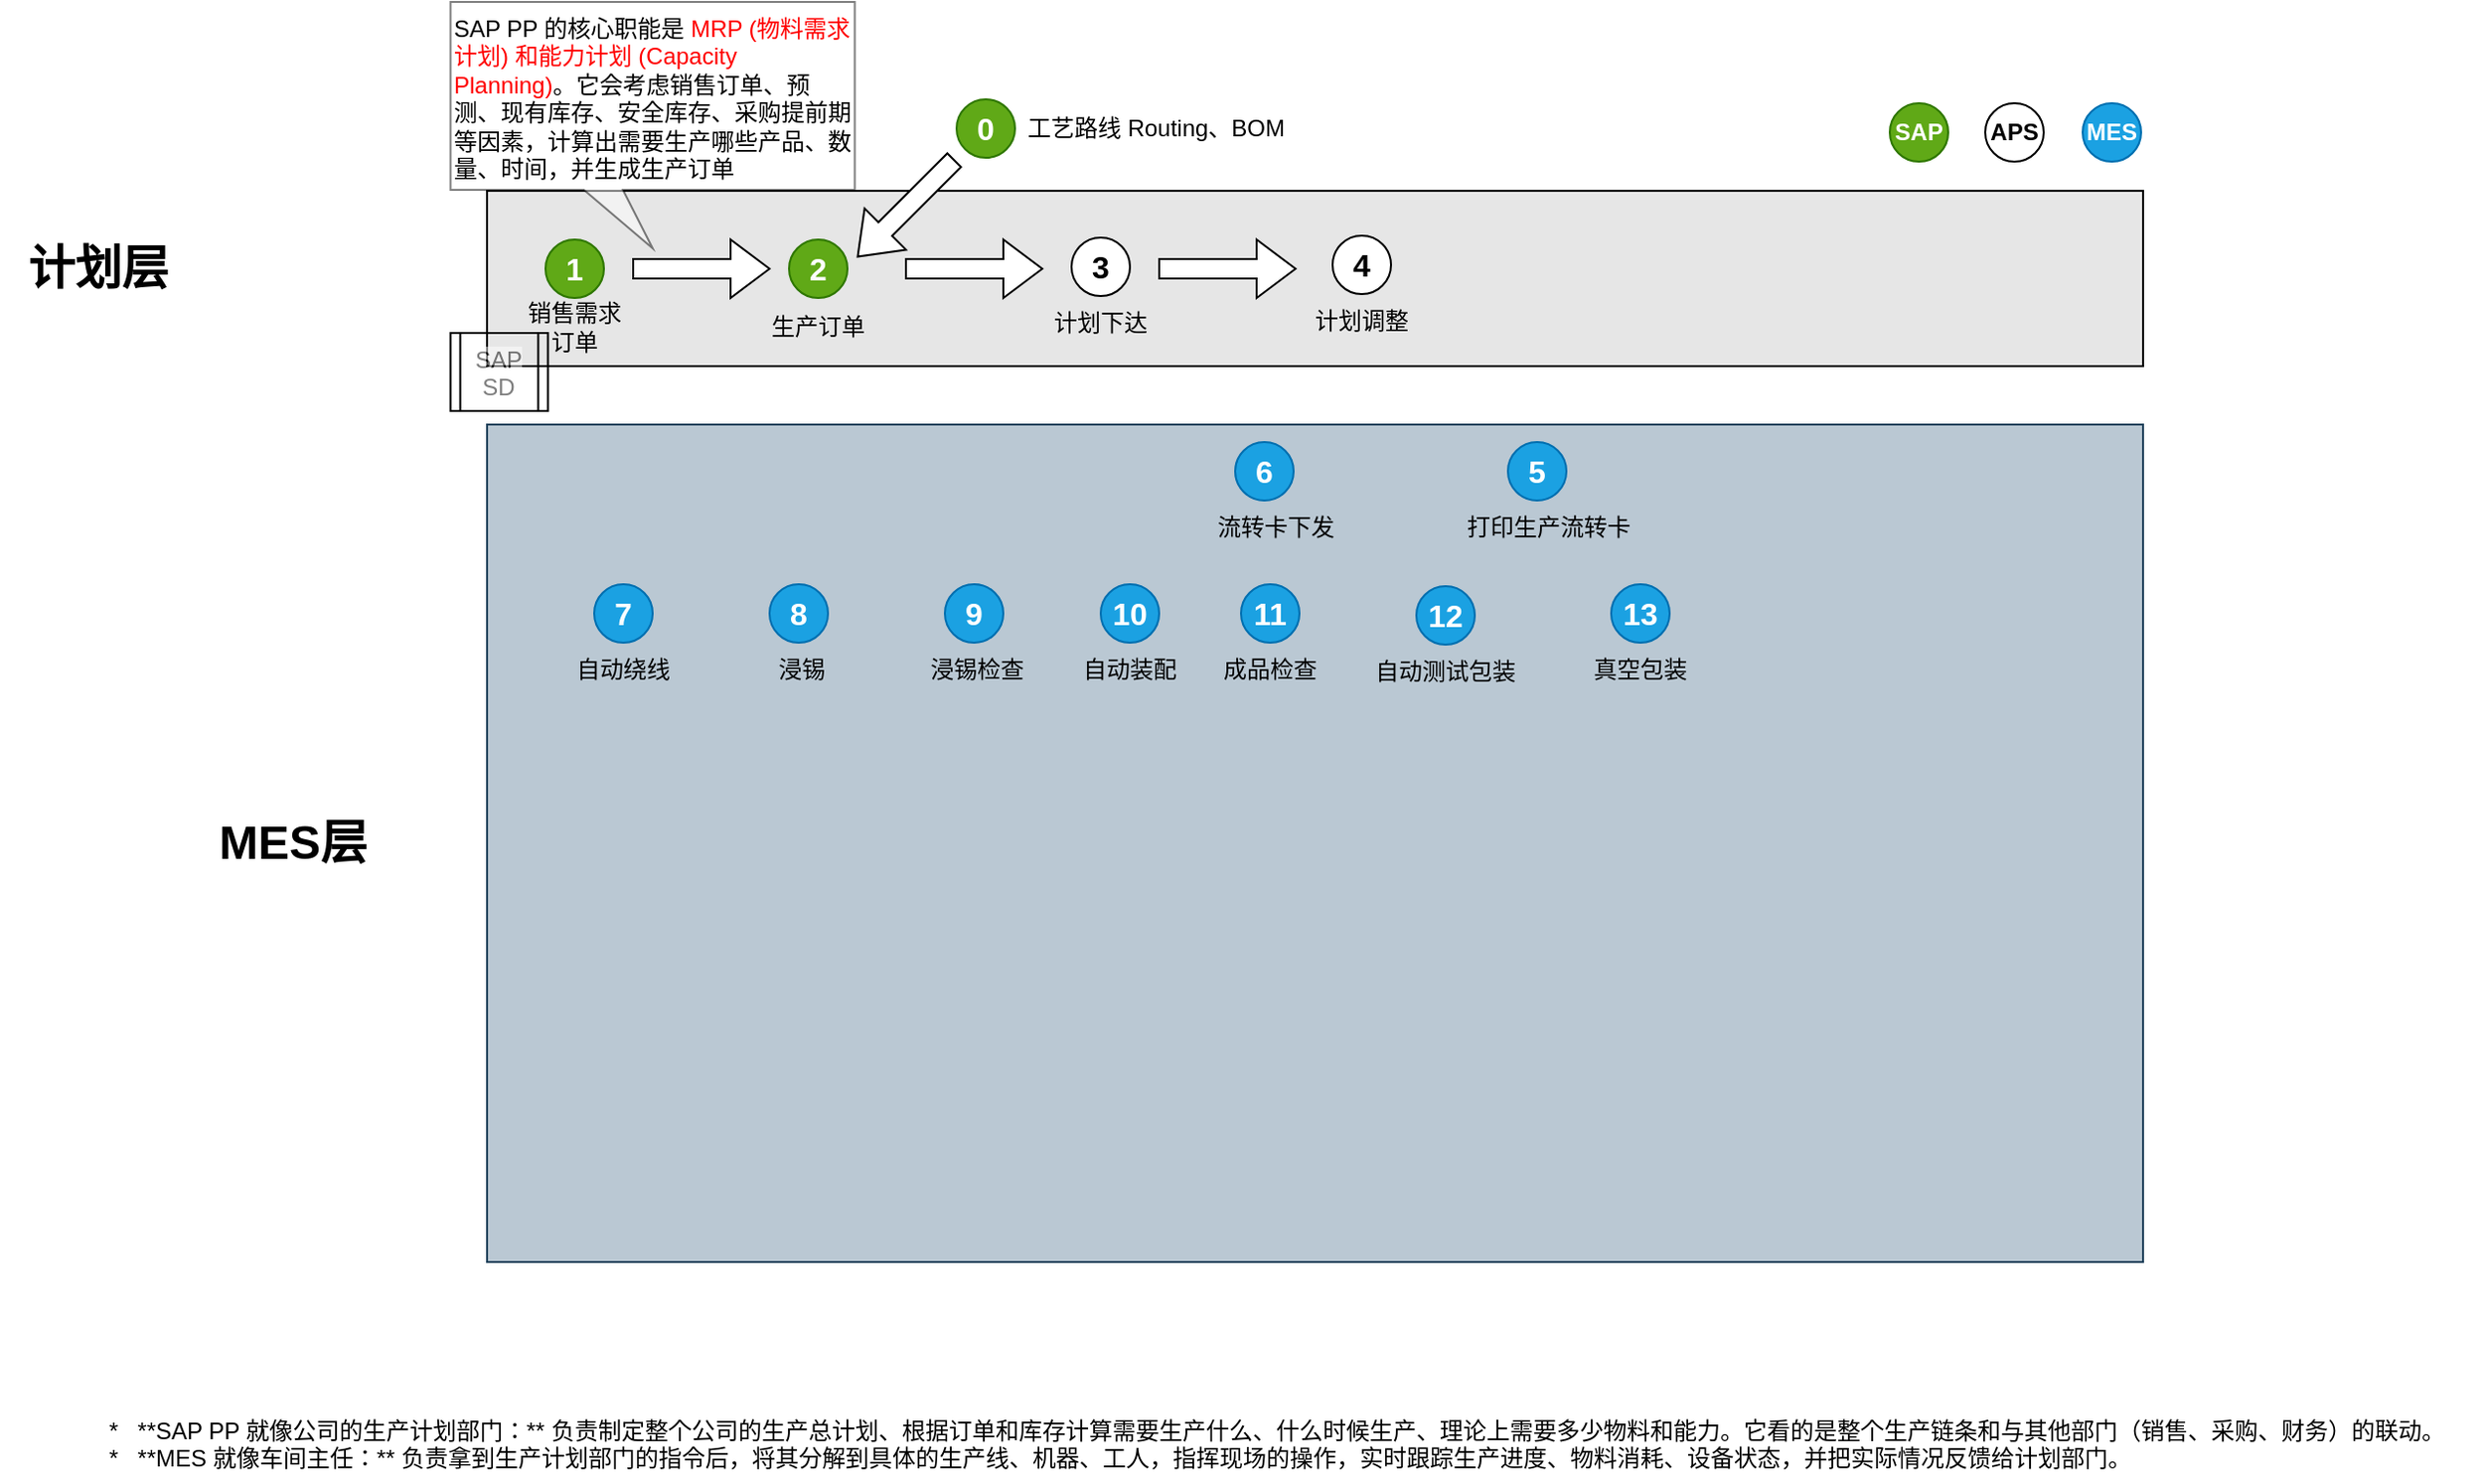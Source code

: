 <mxfile version="26.2.14">
  <diagram name="SAP-MES" id="LYEeIje9SqZyWHTVqlJM">
    <mxGraphModel dx="890" dy="467" grid="1" gridSize="10" guides="1" tooltips="1" connect="1" arrows="1" fold="1" page="1" pageScale="1" pageWidth="850" pageHeight="1100" math="0" shadow="0">
      <root>
        <mxCell id="0" />
        <mxCell id="1" parent="0" />
        <mxCell id="aC4bHIneP-dO9CCa_mvw-2" value="" style="rounded=0;whiteSpace=wrap;html=1;fillColor=#E6E6E6;" vertex="1" parent="1">
          <mxGeometry x="270" y="347" width="850" height="90" as="geometry" />
        </mxCell>
        <mxCell id="aC4bHIneP-dO9CCa_mvw-3" value="计划层" style="text;strokeColor=none;fillColor=none;html=1;fontSize=24;fontStyle=1;verticalAlign=middle;align=center;" vertex="1" parent="1">
          <mxGeometry x="20" y="367" width="100" height="40" as="geometry" />
        </mxCell>
        <mxCell id="aC4bHIneP-dO9CCa_mvw-4" value="" style="html=1;shadow=0;dashed=0;align=center;verticalAlign=middle;shape=mxgraph.arrows2.arrow;dy=0.67;dx=20;notch=0;" vertex="1" parent="1">
          <mxGeometry x="345" y="372" width="70" height="30" as="geometry" />
        </mxCell>
        <mxCell id="aC4bHIneP-dO9CCa_mvw-5" value="" style="group" vertex="1" connectable="0" parent="1">
          <mxGeometry x="285" y="372" width="60" height="70" as="geometry" />
        </mxCell>
        <mxCell id="aC4bHIneP-dO9CCa_mvw-6" value="1" style="ellipse;whiteSpace=wrap;html=1;aspect=fixed;rotation=0;strokeColor=#2D7600;gradientDirection=east;fillColor=#60a917;rounded=0;pointerEvents=0;fontFamily=Helvetica;fontSize=16;spacingTop=4;spacingBottom=4;spacingLeft=4;spacingRight=4;points=[];fontStyle=1;snapToPoint=0;fontColor=#ffffff;" vertex="1" parent="aC4bHIneP-dO9CCa_mvw-5">
          <mxGeometry x="15" width="30" height="30" as="geometry" />
        </mxCell>
        <mxCell id="aC4bHIneP-dO9CCa_mvw-7" value="销售需求订单" style="text;html=1;align=center;verticalAlign=middle;whiteSpace=wrap;rounded=0;" vertex="1" parent="aC4bHIneP-dO9CCa_mvw-5">
          <mxGeometry y="30" width="60" height="30" as="geometry" />
        </mxCell>
        <mxCell id="aC4bHIneP-dO9CCa_mvw-8" value="" style="group" vertex="1" connectable="0" parent="1">
          <mxGeometry x="410" y="372" width="60" height="60" as="geometry" />
        </mxCell>
        <mxCell id="aC4bHIneP-dO9CCa_mvw-9" value="2" style="ellipse;whiteSpace=wrap;html=1;aspect=fixed;rotation=0;strokeColor=#2D7600;gradientDirection=east;fillColor=#60a917;rounded=0;pointerEvents=0;fontFamily=Helvetica;fontSize=16;spacingTop=4;spacingBottom=4;spacingLeft=4;spacingRight=4;points=[];fontStyle=1;snapToPoint=0;fontColor=#ffffff;" vertex="1" parent="aC4bHIneP-dO9CCa_mvw-8">
          <mxGeometry x="15" width="30" height="30" as="geometry" />
        </mxCell>
        <mxCell id="aC4bHIneP-dO9CCa_mvw-10" value="生产订单" style="text;html=1;align=center;verticalAlign=middle;whiteSpace=wrap;rounded=0;" vertex="1" parent="aC4bHIneP-dO9CCa_mvw-8">
          <mxGeometry y="30" width="60" height="30" as="geometry" />
        </mxCell>
        <mxCell id="aC4bHIneP-dO9CCa_mvw-11" value="" style="group" vertex="1" connectable="0" parent="1">
          <mxGeometry x="496" y="300" width="190" height="60" as="geometry" />
        </mxCell>
        <mxCell id="aC4bHIneP-dO9CCa_mvw-12" value="0" style="ellipse;whiteSpace=wrap;html=1;aspect=fixed;rotation=0;strokeColor=#2D7600;gradientDirection=east;fillColor=#60a917;rounded=0;pointerEvents=0;fontFamily=Helvetica;fontSize=16;spacingTop=4;spacingBottom=4;spacingLeft=4;spacingRight=4;points=[];fontStyle=1;snapToPoint=0;fontColor=#ffffff;" vertex="1" parent="aC4bHIneP-dO9CCa_mvw-11">
          <mxGeometry x="15" width="30" height="30" as="geometry" />
        </mxCell>
        <mxCell id="aC4bHIneP-dO9CCa_mvw-13" value="工艺路线&amp;nbsp;Routing、BOM" style="text;html=1;align=center;verticalAlign=middle;whiteSpace=wrap;rounded=0;" vertex="1" parent="aC4bHIneP-dO9CCa_mvw-11">
          <mxGeometry x="45" width="145" height="30" as="geometry" />
        </mxCell>
        <mxCell id="aC4bHIneP-dO9CCa_mvw-14" value="" style="html=1;shadow=0;dashed=0;align=center;verticalAlign=middle;shape=mxgraph.arrows2.arrow;dy=0.67;dx=20;notch=0;rotation=-225;" vertex="1" parent="1">
          <mxGeometry x="450" y="341" width="70" height="30" as="geometry" />
        </mxCell>
        <mxCell id="aC4bHIneP-dO9CCa_mvw-15" value="" style="html=1;shadow=0;dashed=0;align=center;verticalAlign=middle;shape=mxgraph.arrows2.arrow;dy=0.67;dx=20;notch=0;" vertex="1" parent="1">
          <mxGeometry x="485" y="372" width="70" height="30" as="geometry" />
        </mxCell>
        <mxCell id="aC4bHIneP-dO9CCa_mvw-16" value="SAP" style="ellipse;whiteSpace=wrap;html=1;aspect=fixed;rotation=0;strokeColor=#2D7600;gradientDirection=east;fillColor=#60a917;rounded=0;pointerEvents=0;fontFamily=Helvetica;fontSize=12;spacingTop=4;spacingBottom=4;spacingLeft=4;spacingRight=4;points=[];fontStyle=1;snapToPoint=0;fontColor=#ffffff;" vertex="1" parent="1">
          <mxGeometry x="990" y="302" width="30" height="30" as="geometry" />
        </mxCell>
        <mxCell id="aC4bHIneP-dO9CCa_mvw-17" value="" style="html=1;shadow=0;dashed=0;align=center;verticalAlign=middle;shape=mxgraph.arrows2.arrow;dy=0.67;dx=20;notch=0;" vertex="1" parent="1">
          <mxGeometry x="615" y="372" width="70" height="30" as="geometry" />
        </mxCell>
        <mxCell id="aC4bHIneP-dO9CCa_mvw-18" value="" style="group" vertex="1" connectable="0" parent="1">
          <mxGeometry x="555" y="370" width="62" height="60" as="geometry" />
        </mxCell>
        <mxCell id="aC4bHIneP-dO9CCa_mvw-19" value="" style="group" vertex="1" connectable="0" parent="aC4bHIneP-dO9CCa_mvw-18">
          <mxGeometry width="62" height="60" as="geometry" />
        </mxCell>
        <mxCell id="aC4bHIneP-dO9CCa_mvw-20" value="计划下达" style="text;html=1;align=center;verticalAlign=middle;whiteSpace=wrap;rounded=0;" vertex="1" parent="aC4bHIneP-dO9CCa_mvw-19">
          <mxGeometry y="30" width="60" height="30" as="geometry" />
        </mxCell>
        <mxCell id="aC4bHIneP-dO9CCa_mvw-21" value="3" style="ellipse;whiteSpace=wrap;html=1;aspect=fixed;rotation=0;gradientDirection=east;rounded=0;pointerEvents=0;fontFamily=Helvetica;fontSize=16;spacingTop=4;spacingBottom=4;spacingLeft=4;spacingRight=4;points=[];fontStyle=1;snapToPoint=0;" vertex="1" parent="aC4bHIneP-dO9CCa_mvw-18">
          <mxGeometry x="15" y="1" width="30" height="30" as="geometry" />
        </mxCell>
        <mxCell id="aC4bHIneP-dO9CCa_mvw-22" value="" style="group" vertex="1" connectable="0" parent="1">
          <mxGeometry x="689" y="369" width="62" height="60" as="geometry" />
        </mxCell>
        <mxCell id="aC4bHIneP-dO9CCa_mvw-23" value="" style="group" vertex="1" connectable="0" parent="aC4bHIneP-dO9CCa_mvw-22">
          <mxGeometry width="62" height="60" as="geometry" />
        </mxCell>
        <mxCell id="aC4bHIneP-dO9CCa_mvw-24" value="计划调整" style="text;html=1;align=center;verticalAlign=middle;whiteSpace=wrap;rounded=0;" vertex="1" parent="aC4bHIneP-dO9CCa_mvw-23">
          <mxGeometry y="30" width="60" height="30" as="geometry" />
        </mxCell>
        <mxCell id="aC4bHIneP-dO9CCa_mvw-25" value="4" style="ellipse;whiteSpace=wrap;html=1;aspect=fixed;rotation=0;gradientDirection=east;rounded=0;pointerEvents=0;fontFamily=Helvetica;fontSize=16;spacingTop=4;spacingBottom=4;spacingLeft=4;spacingRight=4;points=[];fontStyle=1;snapToPoint=0;" vertex="1" parent="aC4bHIneP-dO9CCa_mvw-22">
          <mxGeometry x="15" y="1" width="30" height="30" as="geometry" />
        </mxCell>
        <mxCell id="aC4bHIneP-dO9CCa_mvw-26" value="APS" style="ellipse;whiteSpace=wrap;html=1;aspect=fixed;rotation=0;gradientDirection=east;rounded=0;pointerEvents=0;fontFamily=Helvetica;fontSize=12;spacingTop=4;spacingBottom=4;spacingLeft=4;spacingRight=4;points=[];fontStyle=1;snapToPoint=0;" vertex="1" parent="1">
          <mxGeometry x="1039" y="302" width="30" height="30" as="geometry" />
        </mxCell>
        <mxCell id="aC4bHIneP-dO9CCa_mvw-27" value="" style="rounded=0;whiteSpace=wrap;html=1;fillColor=#bac8d3;strokeColor=#23445d;" vertex="1" parent="1">
          <mxGeometry x="270" y="467" width="850" height="430" as="geometry" />
        </mxCell>
        <mxCell id="aC4bHIneP-dO9CCa_mvw-28" value="MES层" style="text;strokeColor=none;fillColor=none;html=1;fontSize=24;fontStyle=1;verticalAlign=middle;align=center;" vertex="1" parent="1">
          <mxGeometry x="120" y="662" width="100" height="40" as="geometry" />
        </mxCell>
        <mxCell id="aC4bHIneP-dO9CCa_mvw-29" value="" style="group" vertex="1" connectable="0" parent="1">
          <mxGeometry x="779" y="475" width="90" height="60" as="geometry" />
        </mxCell>
        <mxCell id="aC4bHIneP-dO9CCa_mvw-30" value="" style="group" vertex="1" connectable="0" parent="aC4bHIneP-dO9CCa_mvw-29">
          <mxGeometry width="90" height="60" as="geometry" />
        </mxCell>
        <mxCell id="aC4bHIneP-dO9CCa_mvw-31" value="打印生产流转卡" style="text;html=1;align=center;verticalAlign=middle;whiteSpace=wrap;rounded=0;" vertex="1" parent="aC4bHIneP-dO9CCa_mvw-30">
          <mxGeometry x="-9" y="30" width="90" height="30" as="geometry" />
        </mxCell>
        <mxCell id="aC4bHIneP-dO9CCa_mvw-32" value="5" style="ellipse;whiteSpace=wrap;html=1;aspect=fixed;rotation=0;gradientDirection=east;rounded=0;pointerEvents=0;fontFamily=Helvetica;fontSize=16;spacingTop=4;spacingBottom=4;spacingLeft=4;spacingRight=4;points=[];fontStyle=1;snapToPoint=0;fillColor=#1ba1e2;fontColor=#ffffff;strokeColor=#006EAF;" vertex="1" parent="aC4bHIneP-dO9CCa_mvw-29">
          <mxGeometry x="15" y="1" width="30" height="30" as="geometry" />
        </mxCell>
        <mxCell id="aC4bHIneP-dO9CCa_mvw-33" value="MES" style="ellipse;whiteSpace=wrap;html=1;aspect=fixed;rotation=0;gradientDirection=east;rounded=0;pointerEvents=0;fontFamily=Helvetica;fontSize=12;spacingTop=4;spacingBottom=4;spacingLeft=4;spacingRight=4;points=[];fontStyle=1;snapToPoint=0;fillColor=#1ba1e2;fontColor=#ffffff;strokeColor=#006EAF;" vertex="1" parent="1">
          <mxGeometry x="1089" y="302" width="30" height="30" as="geometry" />
        </mxCell>
        <mxCell id="aC4bHIneP-dO9CCa_mvw-34" value="" style="group" vertex="1" connectable="0" parent="1">
          <mxGeometry x="639" y="475" width="90" height="60" as="geometry" />
        </mxCell>
        <mxCell id="aC4bHIneP-dO9CCa_mvw-35" value="" style="group" vertex="1" connectable="0" parent="aC4bHIneP-dO9CCa_mvw-34">
          <mxGeometry width="90" height="60" as="geometry" />
        </mxCell>
        <mxCell id="aC4bHIneP-dO9CCa_mvw-36" value="流转卡下发" style="text;html=1;align=center;verticalAlign=middle;whiteSpace=wrap;rounded=0;" vertex="1" parent="aC4bHIneP-dO9CCa_mvw-35">
          <mxGeometry x="-9" y="30" width="90" height="30" as="geometry" />
        </mxCell>
        <mxCell id="aC4bHIneP-dO9CCa_mvw-37" value="6" style="ellipse;whiteSpace=wrap;html=1;aspect=fixed;rotation=0;gradientDirection=east;rounded=0;pointerEvents=0;fontFamily=Helvetica;fontSize=16;spacingTop=4;spacingBottom=4;spacingLeft=4;spacingRight=4;points=[];fontStyle=1;snapToPoint=0;fillColor=#1ba1e2;fontColor=#ffffff;strokeColor=#006EAF;" vertex="1" parent="aC4bHIneP-dO9CCa_mvw-34">
          <mxGeometry x="15" y="1" width="30" height="30" as="geometry" />
        </mxCell>
        <mxCell id="aC4bHIneP-dO9CCa_mvw-38" value="" style="group" vertex="1" connectable="0" parent="1">
          <mxGeometry x="310" y="548" width="90" height="60" as="geometry" />
        </mxCell>
        <mxCell id="aC4bHIneP-dO9CCa_mvw-39" value="" style="group" vertex="1" connectable="0" parent="aC4bHIneP-dO9CCa_mvw-38">
          <mxGeometry width="90" height="60" as="geometry" />
        </mxCell>
        <mxCell id="aC4bHIneP-dO9CCa_mvw-40" value="自动绕线" style="text;html=1;align=center;verticalAlign=middle;whiteSpace=wrap;rounded=0;" vertex="1" parent="aC4bHIneP-dO9CCa_mvw-39">
          <mxGeometry x="-15" y="30" width="90" height="30" as="geometry" />
        </mxCell>
        <mxCell id="aC4bHIneP-dO9CCa_mvw-41" value="7" style="ellipse;whiteSpace=wrap;html=1;aspect=fixed;rotation=0;gradientDirection=east;rounded=0;pointerEvents=0;fontFamily=Helvetica;fontSize=16;spacingTop=4;spacingBottom=4;spacingLeft=4;spacingRight=4;points=[];fontStyle=1;snapToPoint=0;fillColor=#1ba1e2;fontColor=#ffffff;strokeColor=#006EAF;" vertex="1" parent="aC4bHIneP-dO9CCa_mvw-38">
          <mxGeometry x="15" y="1" width="30" height="30" as="geometry" />
        </mxCell>
        <mxCell id="aC4bHIneP-dO9CCa_mvw-42" value="" style="group" vertex="1" connectable="0" parent="1">
          <mxGeometry x="400" y="548" width="90" height="60" as="geometry" />
        </mxCell>
        <mxCell id="aC4bHIneP-dO9CCa_mvw-43" value="" style="group" vertex="1" connectable="0" parent="aC4bHIneP-dO9CCa_mvw-42">
          <mxGeometry width="90" height="60" as="geometry" />
        </mxCell>
        <mxCell id="aC4bHIneP-dO9CCa_mvw-44" value="&amp;nbsp;浸锡" style="text;html=1;align=center;verticalAlign=middle;whiteSpace=wrap;rounded=0;" vertex="1" parent="aC4bHIneP-dO9CCa_mvw-43">
          <mxGeometry x="-15" y="30" width="90" height="30" as="geometry" />
        </mxCell>
        <mxCell id="aC4bHIneP-dO9CCa_mvw-45" value="8" style="ellipse;whiteSpace=wrap;html=1;aspect=fixed;rotation=0;gradientDirection=east;rounded=0;pointerEvents=0;fontFamily=Helvetica;fontSize=16;spacingTop=4;spacingBottom=4;spacingLeft=4;spacingRight=4;points=[];fontStyle=1;snapToPoint=0;fillColor=#1ba1e2;fontColor=#ffffff;strokeColor=#006EAF;" vertex="1" parent="aC4bHIneP-dO9CCa_mvw-42">
          <mxGeometry x="15" y="1" width="30" height="30" as="geometry" />
        </mxCell>
        <mxCell id="aC4bHIneP-dO9CCa_mvw-46" value="" style="group" vertex="1" connectable="0" parent="1">
          <mxGeometry x="490" y="548" width="90" height="60" as="geometry" />
        </mxCell>
        <mxCell id="aC4bHIneP-dO9CCa_mvw-47" value="" style="group" vertex="1" connectable="0" parent="aC4bHIneP-dO9CCa_mvw-46">
          <mxGeometry width="90" height="60" as="geometry" />
        </mxCell>
        <mxCell id="aC4bHIneP-dO9CCa_mvw-48" value="&amp;nbsp;浸锡检查" style="text;html=1;align=center;verticalAlign=middle;whiteSpace=wrap;rounded=0;" vertex="1" parent="aC4bHIneP-dO9CCa_mvw-47">
          <mxGeometry x="-15" y="30" width="90" height="30" as="geometry" />
        </mxCell>
        <mxCell id="aC4bHIneP-dO9CCa_mvw-49" value="9" style="ellipse;whiteSpace=wrap;html=1;aspect=fixed;rotation=0;gradientDirection=east;rounded=0;pointerEvents=0;fontFamily=Helvetica;fontSize=16;spacingTop=4;spacingBottom=4;spacingLeft=4;spacingRight=4;points=[];fontStyle=1;snapToPoint=0;fillColor=#1ba1e2;fontColor=#ffffff;strokeColor=#006EAF;" vertex="1" parent="aC4bHIneP-dO9CCa_mvw-46">
          <mxGeometry x="15" y="1" width="30" height="30" as="geometry" />
        </mxCell>
        <mxCell id="aC4bHIneP-dO9CCa_mvw-50" value="" style="group" vertex="1" connectable="0" parent="1">
          <mxGeometry x="570" y="548" width="90" height="60" as="geometry" />
        </mxCell>
        <mxCell id="aC4bHIneP-dO9CCa_mvw-51" value="" style="group" vertex="1" connectable="0" parent="aC4bHIneP-dO9CCa_mvw-50">
          <mxGeometry width="90" height="60" as="geometry" />
        </mxCell>
        <mxCell id="aC4bHIneP-dO9CCa_mvw-52" value="自动装配" style="text;html=1;align=center;verticalAlign=middle;whiteSpace=wrap;rounded=0;" vertex="1" parent="aC4bHIneP-dO9CCa_mvw-51">
          <mxGeometry x="-15" y="30" width="90" height="30" as="geometry" />
        </mxCell>
        <mxCell id="aC4bHIneP-dO9CCa_mvw-53" value="10" style="ellipse;whiteSpace=wrap;html=1;aspect=fixed;rotation=0;gradientDirection=east;rounded=0;pointerEvents=0;fontFamily=Helvetica;fontSize=16;spacingTop=4;spacingBottom=4;spacingLeft=4;spacingRight=4;points=[];fontStyle=1;snapToPoint=0;fillColor=#1ba1e2;fontColor=#ffffff;strokeColor=#006EAF;" vertex="1" parent="aC4bHIneP-dO9CCa_mvw-50">
          <mxGeometry x="15" y="1" width="30" height="30" as="geometry" />
        </mxCell>
        <mxCell id="aC4bHIneP-dO9CCa_mvw-54" value="" style="group" vertex="1" connectable="0" parent="1">
          <mxGeometry x="642" y="548" width="90" height="60" as="geometry" />
        </mxCell>
        <mxCell id="aC4bHIneP-dO9CCa_mvw-55" value="" style="group" vertex="1" connectable="0" parent="aC4bHIneP-dO9CCa_mvw-54">
          <mxGeometry width="90" height="60" as="geometry" />
        </mxCell>
        <mxCell id="aC4bHIneP-dO9CCa_mvw-56" value="成品检查" style="text;html=1;align=center;verticalAlign=middle;whiteSpace=wrap;rounded=0;" vertex="1" parent="aC4bHIneP-dO9CCa_mvw-55">
          <mxGeometry x="-15" y="30" width="90" height="30" as="geometry" />
        </mxCell>
        <mxCell id="aC4bHIneP-dO9CCa_mvw-57" value="11" style="ellipse;whiteSpace=wrap;html=1;aspect=fixed;rotation=0;gradientDirection=east;rounded=0;pointerEvents=0;fontFamily=Helvetica;fontSize=16;spacingTop=4;spacingBottom=4;spacingLeft=4;spacingRight=4;points=[];fontStyle=1;snapToPoint=0;fillColor=#1ba1e2;fontColor=#ffffff;strokeColor=#006EAF;" vertex="1" parent="aC4bHIneP-dO9CCa_mvw-54">
          <mxGeometry x="15" y="1" width="30" height="30" as="geometry" />
        </mxCell>
        <mxCell id="aC4bHIneP-dO9CCa_mvw-58" value="" style="group" vertex="1" connectable="0" parent="1">
          <mxGeometry x="732" y="549" width="90" height="60" as="geometry" />
        </mxCell>
        <mxCell id="aC4bHIneP-dO9CCa_mvw-59" value="" style="group" vertex="1" connectable="0" parent="aC4bHIneP-dO9CCa_mvw-58">
          <mxGeometry width="90" height="60" as="geometry" />
        </mxCell>
        <mxCell id="aC4bHIneP-dO9CCa_mvw-60" value="自动测试包装" style="text;html=1;align=center;verticalAlign=middle;whiteSpace=wrap;rounded=0;" vertex="1" parent="aC4bHIneP-dO9CCa_mvw-59">
          <mxGeometry x="-15" y="30" width="90" height="30" as="geometry" />
        </mxCell>
        <mxCell id="aC4bHIneP-dO9CCa_mvw-61" value="12" style="ellipse;whiteSpace=wrap;html=1;aspect=fixed;rotation=0;gradientDirection=east;rounded=0;pointerEvents=0;fontFamily=Helvetica;fontSize=16;spacingTop=4;spacingBottom=4;spacingLeft=4;spacingRight=4;points=[];fontStyle=1;snapToPoint=0;fillColor=#1ba1e2;fontColor=#ffffff;strokeColor=#006EAF;" vertex="1" parent="aC4bHIneP-dO9CCa_mvw-58">
          <mxGeometry x="15" y="1" width="30" height="30" as="geometry" />
        </mxCell>
        <mxCell id="aC4bHIneP-dO9CCa_mvw-62" value="" style="group" vertex="1" connectable="0" parent="1">
          <mxGeometry x="832" y="548" width="90" height="60" as="geometry" />
        </mxCell>
        <mxCell id="aC4bHIneP-dO9CCa_mvw-63" value="" style="group" vertex="1" connectable="0" parent="aC4bHIneP-dO9CCa_mvw-62">
          <mxGeometry width="90" height="60" as="geometry" />
        </mxCell>
        <mxCell id="aC4bHIneP-dO9CCa_mvw-64" value="真空包装" style="text;html=1;align=center;verticalAlign=middle;whiteSpace=wrap;rounded=0;" vertex="1" parent="aC4bHIneP-dO9CCa_mvw-63">
          <mxGeometry x="-15" y="30" width="90" height="30" as="geometry" />
        </mxCell>
        <mxCell id="aC4bHIneP-dO9CCa_mvw-65" value="13" style="ellipse;whiteSpace=wrap;html=1;aspect=fixed;rotation=0;gradientDirection=east;rounded=0;pointerEvents=0;fontFamily=Helvetica;fontSize=16;spacingTop=4;spacingBottom=4;spacingLeft=4;spacingRight=4;points=[];fontStyle=1;snapToPoint=0;fillColor=#1ba1e2;fontColor=#ffffff;strokeColor=#006EAF;" vertex="1" parent="aC4bHIneP-dO9CCa_mvw-62">
          <mxGeometry x="15" y="1" width="30" height="30" as="geometry" />
        </mxCell>
        <mxCell id="aC4bHIneP-dO9CCa_mvw-69" value="&lt;span style=&quot;&quot;&gt;SAP PP 的核心职能是&lt;font style=&quot;color: rgb(255, 0, 0);&quot;&gt; MRP (物料需求计划) 和能力计划 (Capacity Planning)&lt;/font&gt;。它会考虑销售订单、预测、现有库存、安全库存、采购提前期等因素，计算出需要生产哪些产品、数量、时间，并生成生产订单&lt;/span&gt;" style="shape=callout;whiteSpace=wrap;html=1;perimeter=calloutPerimeter;opacity=50;size=30;position=0.33;verticalAlign=top;align=left;" vertex="1" parent="1">
          <mxGeometry x="251.25" y="250" width="207.5" height="126.5" as="geometry" />
        </mxCell>
        <mxCell id="aC4bHIneP-dO9CCa_mvw-70" value="&lt;div&gt;*&amp;nbsp; &amp;nbsp;**SAP PP 就像公司的生产计划部门：** 负责制定整个公司的生产总计划、根据订单和库存计算需要生产什么、什么时候生产、理论上需要多少物料和能力。它看的是整个生产链条和与其他部门（销售、采购、财务）的联动。&lt;/div&gt;&lt;div&gt;*&amp;nbsp; &amp;nbsp;**MES 就像车间主任：** 负责拿到生产计划部门的指令后，将其分解到具体的生产线、机器、工人，指挥现场的操作，实时跟踪生产进度、物料消耗、设备状态，并把实际情况反馈给计划部门。&lt;/div&gt;" style="text;html=1;align=left;verticalAlign=top;resizable=0;points=[];autosize=1;strokeColor=none;fillColor=none;" vertex="1" parent="1">
          <mxGeometry x="74" y="970" width="1220" height="40" as="geometry" />
        </mxCell>
        <mxCell id="aC4bHIneP-dO9CCa_mvw-72" value="SAP&lt;div&gt;SD&lt;/div&gt;" style="shape=process;whiteSpace=wrap;html=1;backgroundOutline=1;align=center;verticalAlign=top;fontFamily=Helvetica;fontSize=12;fontColor=default;autosize=1;resizable=0;fillColor=none;gradientColor=none;textOpacity=50;labelBackgroundColor=default;" vertex="1" parent="1">
          <mxGeometry x="251.25" y="420" width="50" height="40" as="geometry" />
        </mxCell>
      </root>
    </mxGraphModel>
  </diagram>
</mxfile>
